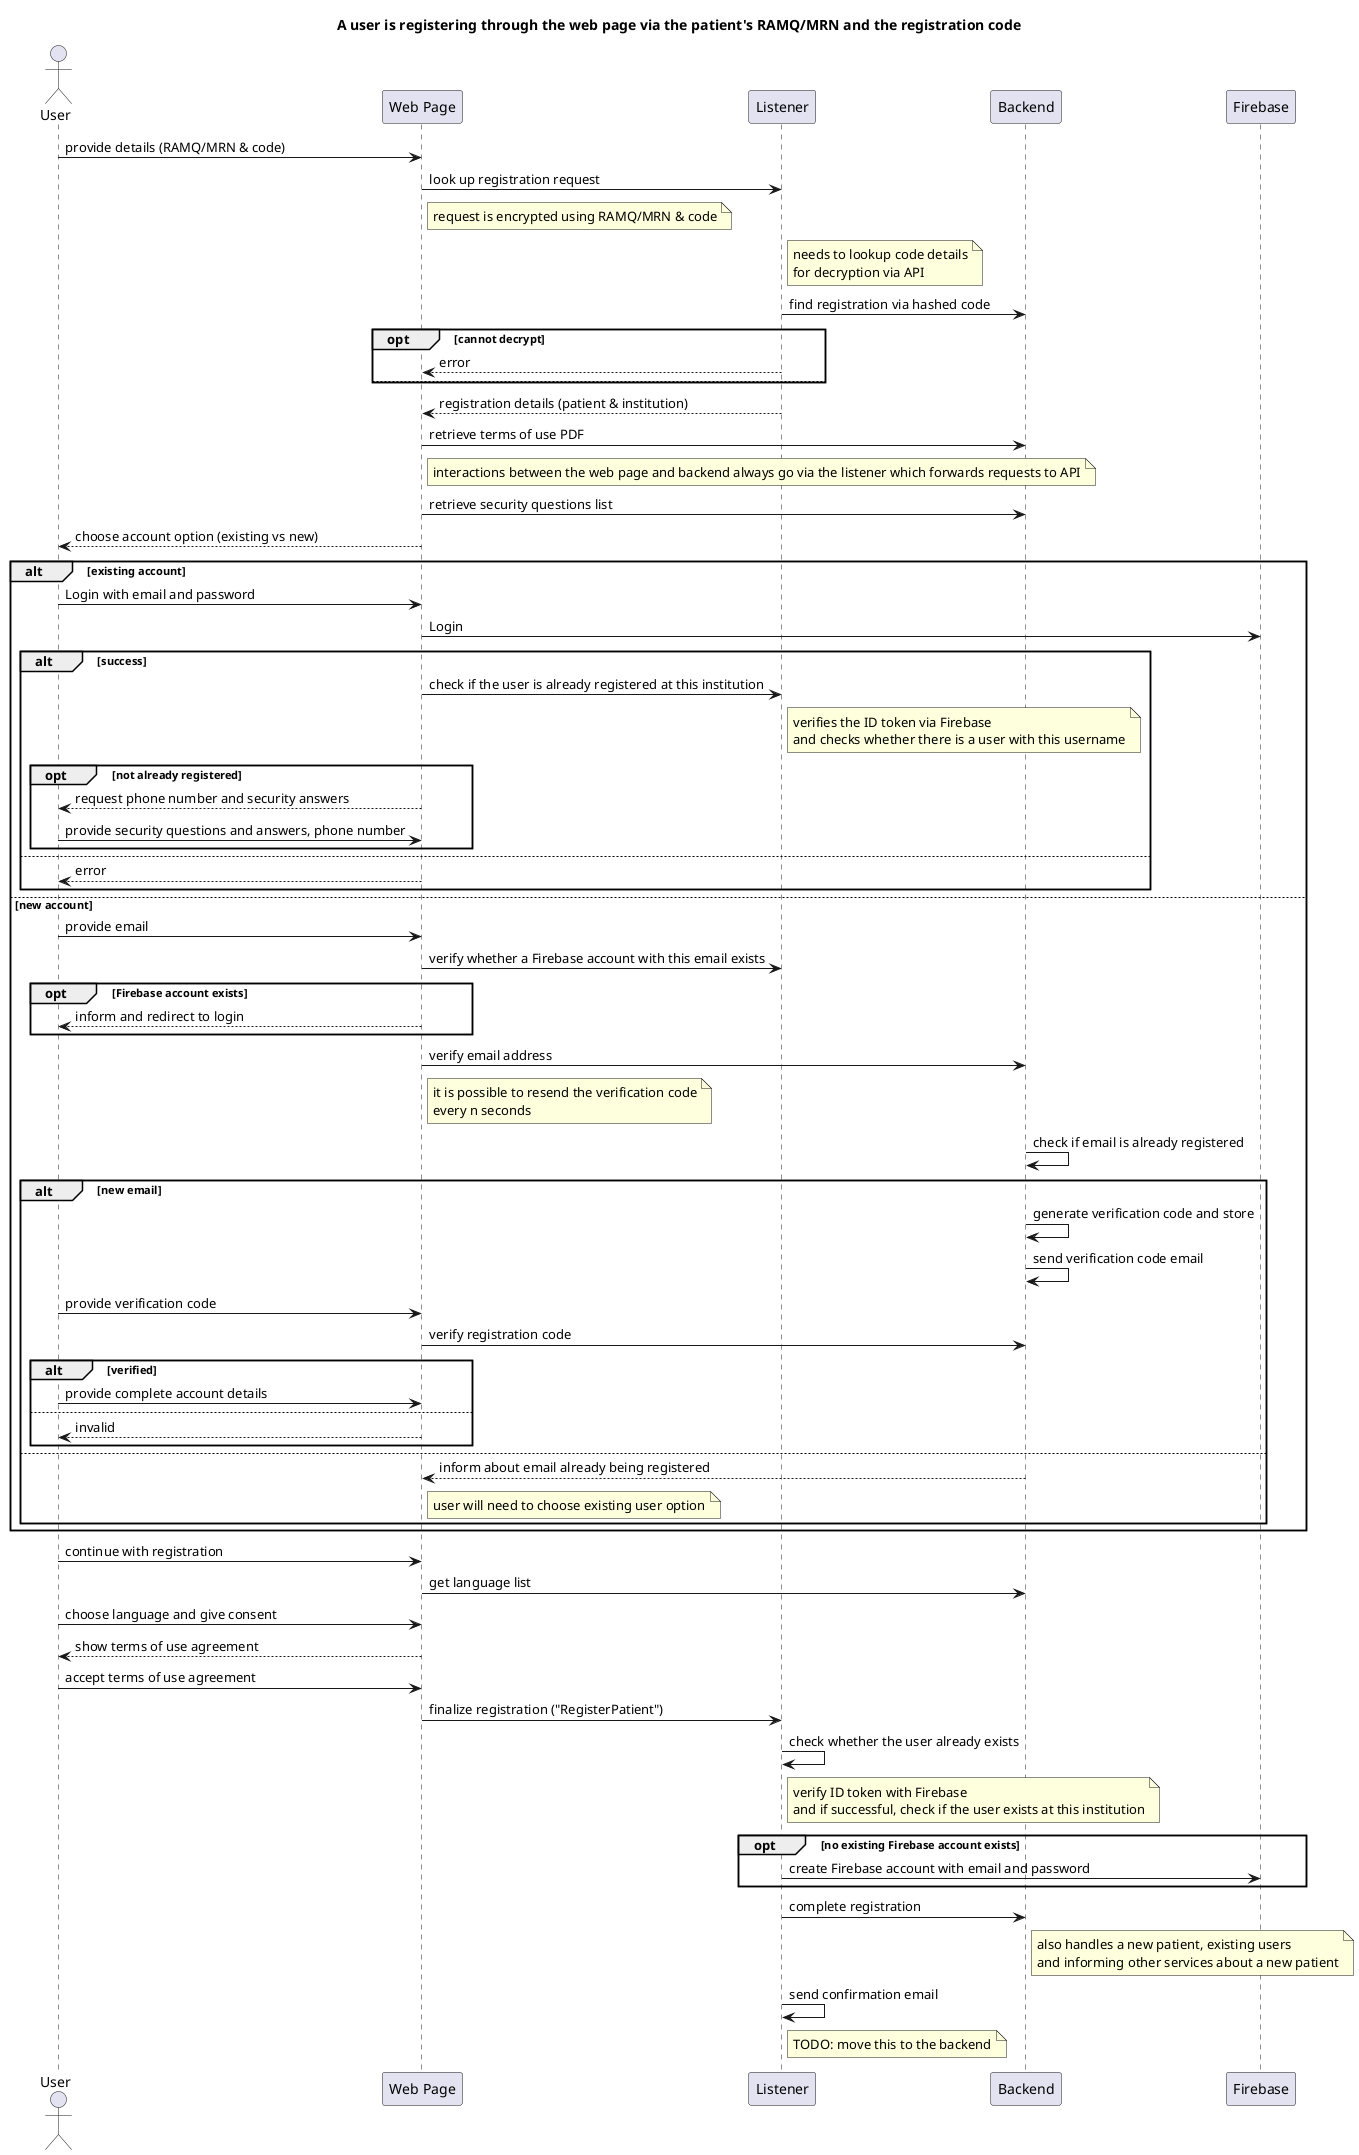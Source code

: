 @startuml sequence

title "A user is registering through the web page via the patient's RAMQ/MRN and the registration code"

actor User
participant FE as "Web Page"
participant BE as "Listener"
participant API as "Backend"
participant Firebase

User -> FE: provide details (RAMQ/MRN & code)
FE -> BE: look up registration request
note right of FE: request is encrypted using RAMQ/MRN & code
note right of BE: needs to lookup code details\nfor decryption via API
BE -> API: find registration via hashed code

opt cannot decrypt
    BE --> FE: error
else
end

BE --> FE: registration details (patient & institution)
FE -> API: retrieve terms of use PDF
note right of FE: interactions between the web page and backend always go via the listener which forwards requests to API
FE -> API: retrieve security questions list
FE --> User: choose account option (existing vs new)

alt existing account
    User -> FE: Login with email and password
    FE -> Firebase: Login
    alt success
        FE -> BE: check if the user is already registered at this institution
        note right of BE: verifies the ID token via Firebase\nand checks whether there is a user with this username
        opt not already registered
            FE --> User: request phone number and security answers
            User -> FE: provide security questions and answers, phone number
        end
    else
        FE --> User: error
    end
else new account
    User -> FE: provide email
    FE -> BE: verify whether a Firebase account with this email exists
    opt Firebase account exists
        FE --> User: inform and redirect to login
    end
    FE -> API: verify email address
    note right of FE: it is possible to resend the verification code\nevery n seconds
    API -> API: check if email is already registered
    alt new email
        API -> API: generate verification code and store
        API -> API: send verification code email
        User -> FE: provide verification code
        FE -> API: verify registration code

        alt verified
            User -> FE: provide complete account details
        else
            FE --> User: invalid
        end
    else
        API --> FE: inform about email already being registered
        note right of FE: user will need to choose existing user option
    end
end

User -> FE: continue with registration
FE -> API: get language list
User -> FE: choose language and give consent
FE --> User: show terms of use agreement
User -> FE: accept terms of use agreement
FE -> BE: finalize registration ("RegisterPatient")

BE -> BE: check whether the user already exists
note right of BE: verify ID token with Firebase\nand if successful, check if the user exists at this institution

opt no existing Firebase account exists
    BE -> Firebase: create Firebase account with email and password
end

BE -> API: complete registration
note right of API: also handles a new patient, existing users\nand informing other services about a new patient

BE -> BE: send confirmation email
note right of BE: TODO: move this to the backend

@enduml

